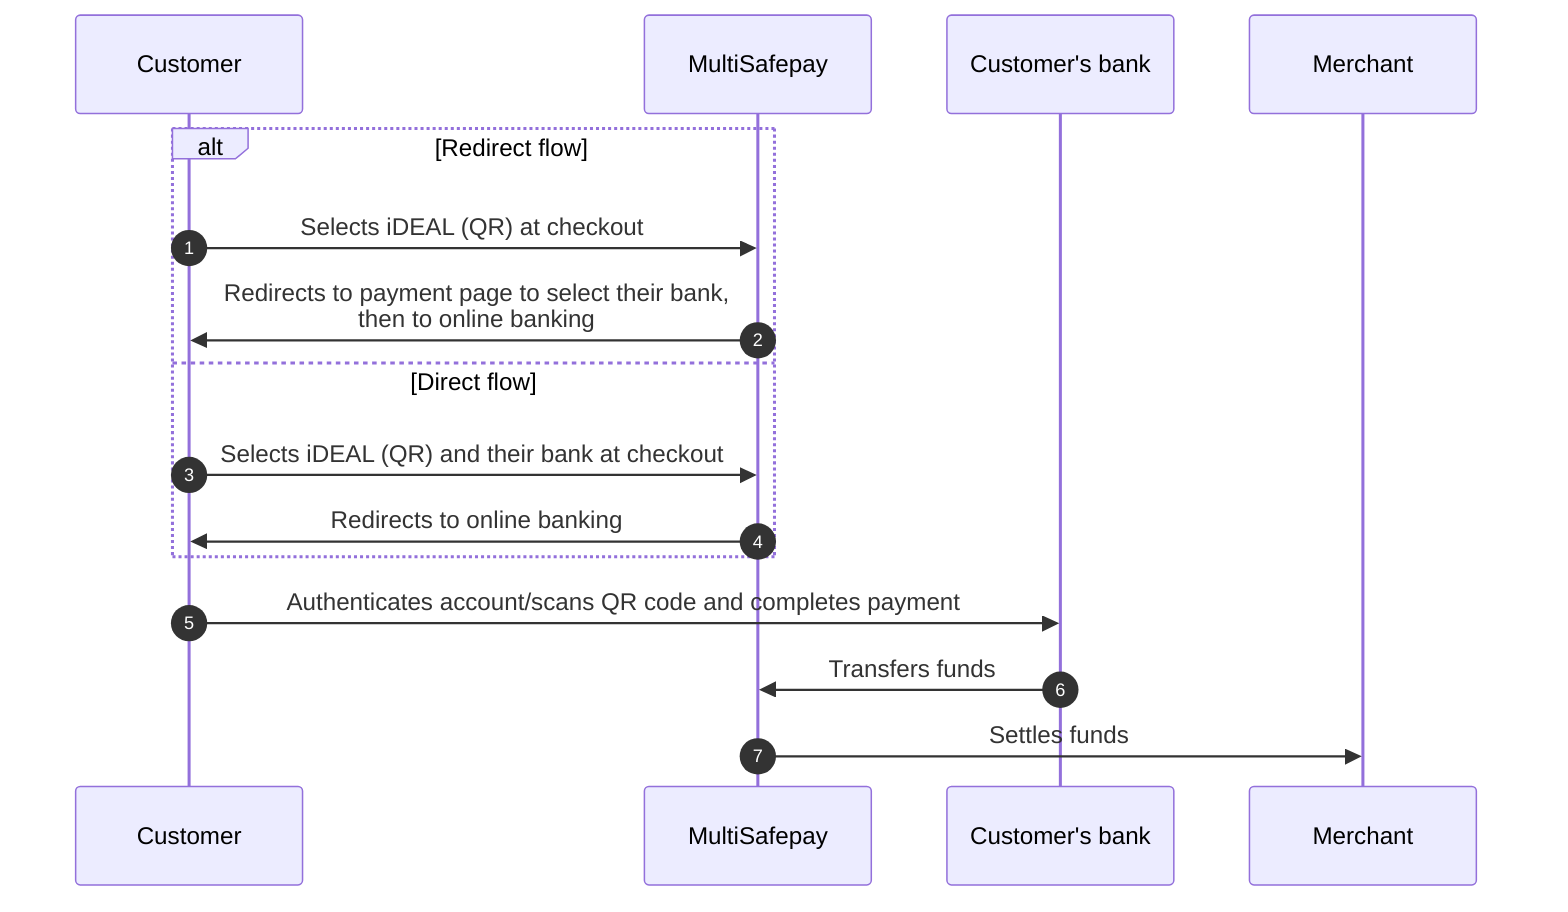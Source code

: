 sequenceDiagram
    autonumber
    participant C as Customer
    participant Mu as MultiSafepay
    participant CB as Customer's bank
    participant Me as Merchant

    alt Redirect flow
    C->>Mu: Selects iDEAL (QR) at checkout
    Mu->>C: Redirects to payment page to select their bank, <br> then to online banking
    else Direct flow
    C->>Mu: Selects iDEAL (QR) and their bank at checkout
    Mu->>C: Redirects to online banking
    end
    C->>CB: Authenticates account/scans QR code and completes payment
    CB->>Mu: Transfers funds 
    Mu->>Me: Settles funds